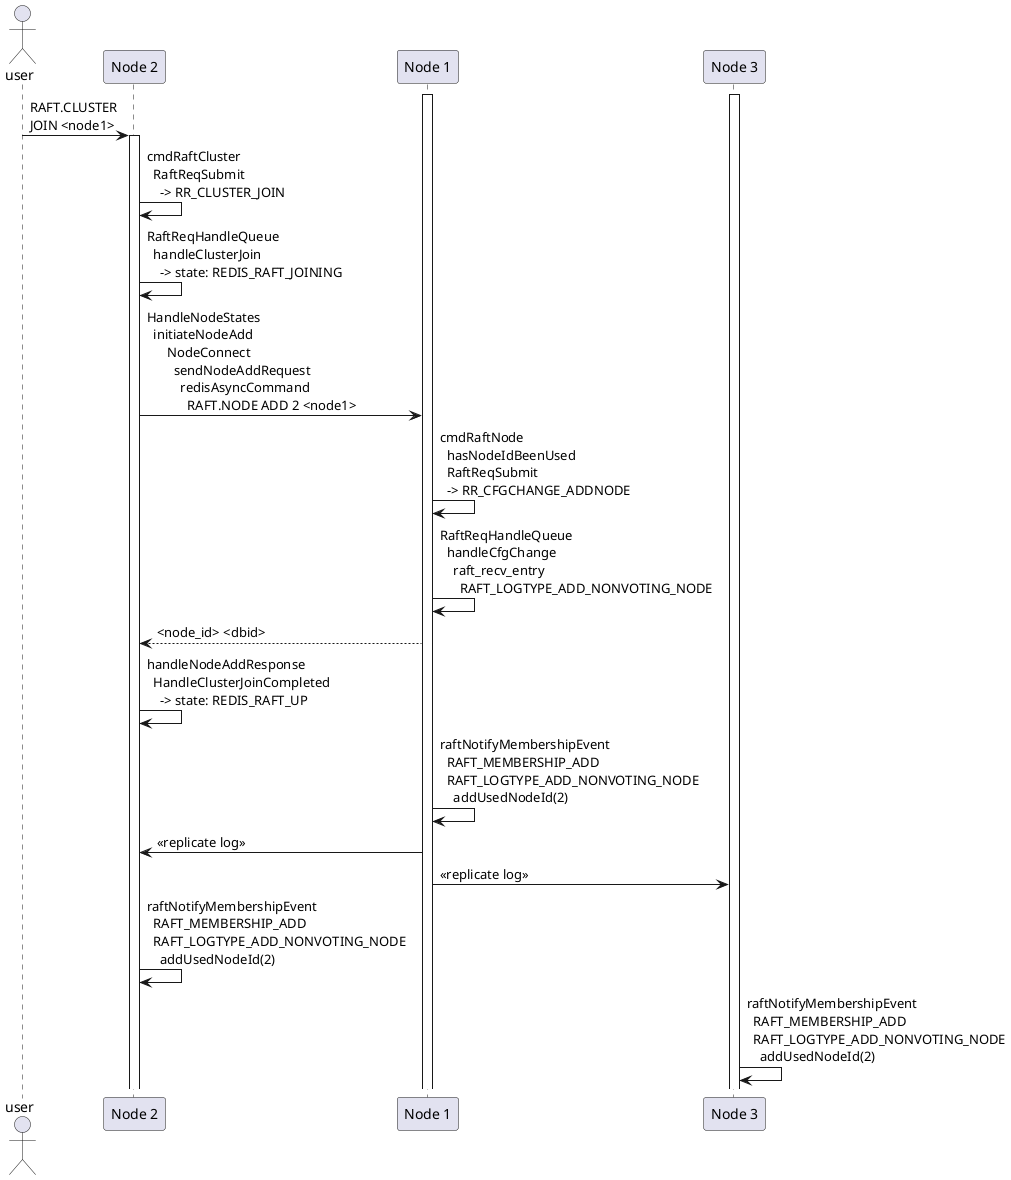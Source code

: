 # Sequence Diagrams

The data flow diagrams are generated with [PlantUML](https://plantuml.com).

To edit them interactively, it's easiest to use PyCharm (or any other JetBrains IDE)
with the builtin support for Markdown with embedded PlantUML.

## Editing with PyCharm

[Follow the instructions](https://www.jetbrains.com/help/idea/markdown.html)
to configure the Markdown editor with PlantUML support.

## Rendering to SVG

Make sure to install the PlantUML CLI (`brew install plantuml` on a Mac).

Then, run:

    plantuml -tsvg *.puml


# CLUSTER JOIN

@startuml

actor user
participant "Node 2" as node2
participant "Node 1" as node1
participant "Node 3" as node3

activate node1
activate node3

user -> node2: RAFT.CLUSTER\nJOIN <node1>
activate node2
node2 -> node2: cmdRaftCluster\n  RaftReqSubmit\n    -> RR_CLUSTER_JOIN
node2 -> node2: RaftReqHandleQueue\n  handleClusterJoin\n    -> state: REDIS_RAFT_JOINING
node2 -> node1: HandleNodeStates\n  initiateNodeAdd\n      NodeConnect\n        sendNodeAddRequest\n          redisAsyncCommand\n            RAFT.NODE ADD 2 <node1>

node1 -> node1: cmdRaftNode\n  hasNodeIdBeenUsed\n  RaftReqSubmit\n  -> RR_CFGCHANGE_ADDNODE
node1 -> node1: RaftReqHandleQueue\n  handleCfgChange\n    raft_recv_entry\n      RAFT_LOGTYPE_ADD_NONVOTING_NODE
node1 --> node2: <node_id> <dbid>

node2 -> node2: handleNodeAddResponse\n  HandleClusterJoinCompleted\n    -> state: REDIS_RAFT_UP
node1 -> node1: raftNotifyMembershipEvent\n  RAFT_MEMBERSHIP_ADD\n  RAFT_LOGTYPE_ADD_NONVOTING_NODE\n    addUsedNodeId(2)
node1 -> node2: <<replicate log>>
node1 -> node3: <<replicate log>>

node2 -> node2: raftNotifyMembershipEvent\n  RAFT_MEMBERSHIP_ADD\n  RAFT_LOGTYPE_ADD_NONVOTING_NODE\n    addUsedNodeId(2)
node3 -> node3: raftNotifyMembershipEvent\n  RAFT_MEMBERSHIP_ADD\n  RAFT_LOGTYPE_ADD_NONVOTING_NODE\n    addUsedNodeId(2)

@enduml
